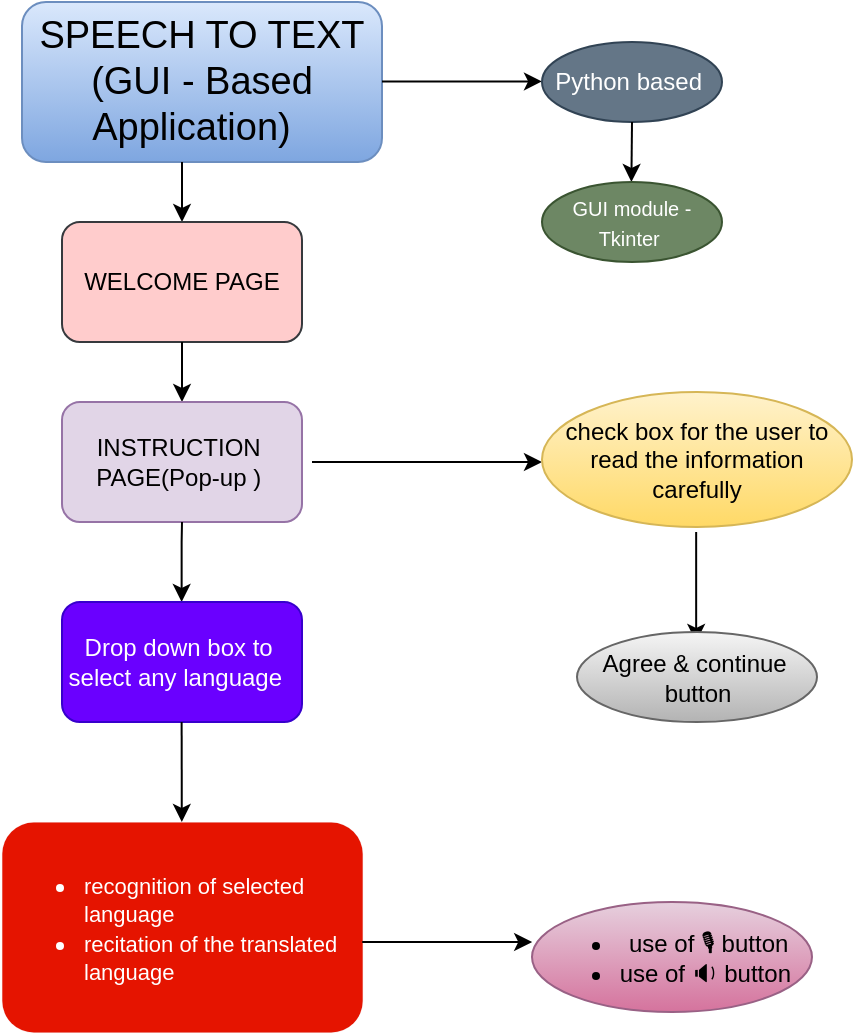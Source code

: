 <mxfile version="24.0.0" type="device">
  <diagram id="C5RBs43oDa-KdzZeNtuy" name="Page-1">
    <mxGraphModel dx="700" dy="371" grid="1" gridSize="5" guides="1" tooltips="1" connect="1" arrows="1" fold="1" page="1" pageScale="1" pageWidth="827" pageHeight="1169" math="0" shadow="0">
      <root>
        <mxCell id="WIyWlLk6GJQsqaUBKTNV-0" />
        <mxCell id="WIyWlLk6GJQsqaUBKTNV-1" parent="WIyWlLk6GJQsqaUBKTNV-0" />
        <mxCell id="t59Q7sE8g6zwbIQ1o6Hy-1" value="&lt;span style=&quot;font-size: 19px;&quot;&gt;SPEECH TO TEXT&lt;/span&gt;&lt;div&gt;&lt;span style=&quot;font-size: 19px;&quot;&gt;(GUI - Based Application)&amp;nbsp;&amp;nbsp;&lt;/span&gt;&lt;/div&gt;" style="rounded=1;whiteSpace=wrap;html=1;fillColor=#dae8fc;gradientColor=#7ea6e0;strokeColor=#6c8ebf;" vertex="1" parent="WIyWlLk6GJQsqaUBKTNV-1">
          <mxGeometry x="300" y="70" width="180" height="80" as="geometry" />
        </mxCell>
        <mxCell id="t59Q7sE8g6zwbIQ1o6Hy-2" value="" style="endArrow=classic;html=1;rounded=0;" edge="1" parent="WIyWlLk6GJQsqaUBKTNV-1" target="t59Q7sE8g6zwbIQ1o6Hy-4">
          <mxGeometry width="50" height="50" relative="1" as="geometry">
            <mxPoint x="380" y="150" as="sourcePoint" />
            <mxPoint x="380" y="210.258" as="targetPoint" />
          </mxGeometry>
        </mxCell>
        <mxCell id="t59Q7sE8g6zwbIQ1o6Hy-4" value="&lt;div&gt;WELCOME PAGE&lt;/div&gt;" style="rounded=1;whiteSpace=wrap;html=1;fillColor=#ffcccc;strokeColor=#36393d;" vertex="1" parent="WIyWlLk6GJQsqaUBKTNV-1">
          <mxGeometry x="320" y="179.998" width="120" height="60" as="geometry" />
        </mxCell>
        <mxCell id="t59Q7sE8g6zwbIQ1o6Hy-6" value="" style="endArrow=classic;html=1;rounded=0;entryX=0.5;entryY=0;entryDx=0;entryDy=0;exitX=0.5;exitY=1;exitDx=0;exitDy=0;" edge="1" parent="WIyWlLk6GJQsqaUBKTNV-1" source="t59Q7sE8g6zwbIQ1o6Hy-4" target="t59Q7sE8g6zwbIQ1o6Hy-7">
          <mxGeometry width="50" height="50" relative="1" as="geometry">
            <mxPoint x="379.82" y="240.26" as="sourcePoint" />
            <mxPoint x="379.82" y="260" as="targetPoint" />
          </mxGeometry>
        </mxCell>
        <mxCell id="t59Q7sE8g6zwbIQ1o6Hy-7" value="&lt;div&gt;&lt;br&gt;&lt;/div&gt;INSTRUCTION&amp;nbsp;&lt;div&gt;PAGE(Pop-up )&amp;nbsp;&lt;/div&gt;&lt;div&gt;&lt;br&gt;&lt;/div&gt;" style="rounded=1;whiteSpace=wrap;html=1;fillColor=#e1d5e7;strokeColor=#9673a6;" vertex="1" parent="WIyWlLk6GJQsqaUBKTNV-1">
          <mxGeometry x="320" y="270" width="120" height="60" as="geometry" />
        </mxCell>
        <mxCell id="t59Q7sE8g6zwbIQ1o6Hy-8" value="" style="endArrow=classic;html=1;rounded=0;" edge="1" parent="WIyWlLk6GJQsqaUBKTNV-1">
          <mxGeometry width="50" height="50" relative="1" as="geometry">
            <mxPoint x="380" y="330" as="sourcePoint" />
            <mxPoint x="379.82" y="370" as="targetPoint" />
            <Array as="points">
              <mxPoint x="379.82" y="340" />
            </Array>
          </mxGeometry>
        </mxCell>
        <mxCell id="t59Q7sE8g6zwbIQ1o6Hy-12" value="&lt;div&gt;&lt;span style=&quot;background-color: initial;&quot;&gt;Drop down box to&amp;nbsp;&lt;/span&gt;&lt;br&gt;&lt;/div&gt;&lt;div&gt;select any language&amp;nbsp;&amp;nbsp;&lt;/div&gt;" style="rounded=1;whiteSpace=wrap;html=1;align=center;fillColor=#6a00ff;fontColor=#ffffff;strokeColor=#3700CC;" vertex="1" parent="WIyWlLk6GJQsqaUBKTNV-1">
          <mxGeometry x="320" y="370" width="120" height="60" as="geometry" />
        </mxCell>
        <mxCell id="t59Q7sE8g6zwbIQ1o6Hy-13" value="" style="endArrow=classic;html=1;rounded=0;" edge="1" parent="WIyWlLk6GJQsqaUBKTNV-1" target="t59Q7sE8g6zwbIQ1o6Hy-14">
          <mxGeometry width="50" height="50" relative="1" as="geometry">
            <mxPoint x="379.82" y="430" as="sourcePoint" />
            <mxPoint x="379.82" y="490.291" as="targetPoint" />
          </mxGeometry>
        </mxCell>
        <mxCell id="t59Q7sE8g6zwbIQ1o6Hy-14" value="&lt;div&gt;&lt;div style=&quot;text-align: left;&quot;&gt;&lt;ul&gt;&lt;li&gt;&lt;span style=&quot;font-size: 11px;&quot;&gt;recognition of selected language&amp;nbsp;&lt;/span&gt;&lt;/li&gt;&lt;li&gt;&lt;span style=&quot;font-size: 11px;&quot;&gt;recitation of the translated language&amp;nbsp;&lt;/span&gt;&lt;/li&gt;&lt;/ul&gt;&lt;/div&gt;&lt;/div&gt;" style="rounded=1;whiteSpace=wrap;html=1;strokeWidth=0;fillColor=#e51400;fontColor=#ffffff;strokeColor=#B20000;" vertex="1" parent="WIyWlLk6GJQsqaUBKTNV-1">
          <mxGeometry x="289.91" y="480" width="180.18" height="105" as="geometry" />
        </mxCell>
        <mxCell id="t59Q7sE8g6zwbIQ1o6Hy-15" value="" style="endArrow=classic;html=1;rounded=0;" edge="1" parent="WIyWlLk6GJQsqaUBKTNV-1">
          <mxGeometry width="50" height="50" relative="1" as="geometry">
            <mxPoint x="480" y="109.71" as="sourcePoint" />
            <mxPoint x="560" y="109.71" as="targetPoint" />
          </mxGeometry>
        </mxCell>
        <mxCell id="t59Q7sE8g6zwbIQ1o6Hy-16" value="Python based&amp;nbsp;" style="ellipse;whiteSpace=wrap;html=1;fillColor=#647687;fontColor=#ffffff;strokeColor=#314354;" vertex="1" parent="WIyWlLk6GJQsqaUBKTNV-1">
          <mxGeometry x="560" y="90" width="90" height="40" as="geometry" />
        </mxCell>
        <mxCell id="t59Q7sE8g6zwbIQ1o6Hy-17" value="" style="endArrow=classic;html=1;rounded=0;" edge="1" parent="WIyWlLk6GJQsqaUBKTNV-1">
          <mxGeometry width="50" height="50" relative="1" as="geometry">
            <mxPoint x="605" y="130" as="sourcePoint" />
            <mxPoint x="604.71" y="160" as="targetPoint" />
            <Array as="points" />
          </mxGeometry>
        </mxCell>
        <mxCell id="t59Q7sE8g6zwbIQ1o6Hy-18" value="&lt;font style=&quot;font-size: 10px;&quot;&gt;GUI module - Tkinter&amp;nbsp;&lt;/font&gt;" style="ellipse;whiteSpace=wrap;html=1;fillColor=#6d8764;fontColor=#ffffff;strokeColor=#3A5431;" vertex="1" parent="WIyWlLk6GJQsqaUBKTNV-1">
          <mxGeometry x="560" y="160" width="90" height="40" as="geometry" />
        </mxCell>
        <mxCell id="t59Q7sE8g6zwbIQ1o6Hy-19" style="edgeStyle=orthogonalEdgeStyle;rounded=0;orthogonalLoop=1;jettySize=auto;html=1;exitX=0.5;exitY=1;exitDx=0;exitDy=0;" edge="1" parent="WIyWlLk6GJQsqaUBKTNV-1" source="t59Q7sE8g6zwbIQ1o6Hy-16" target="t59Q7sE8g6zwbIQ1o6Hy-16">
          <mxGeometry relative="1" as="geometry" />
        </mxCell>
        <mxCell id="t59Q7sE8g6zwbIQ1o6Hy-21" value="" style="endArrow=classic;html=1;rounded=0;" edge="1" parent="WIyWlLk6GJQsqaUBKTNV-1">
          <mxGeometry width="50" height="50" relative="1" as="geometry">
            <mxPoint x="445" y="300" as="sourcePoint" />
            <mxPoint x="560" y="300" as="targetPoint" />
          </mxGeometry>
        </mxCell>
        <mxCell id="t59Q7sE8g6zwbIQ1o6Hy-22" value="check box for the user to read the information carefully" style="ellipse;whiteSpace=wrap;html=1;fillColor=#fff2cc;strokeColor=#d6b656;gradientColor=#ffd966;" vertex="1" parent="WIyWlLk6GJQsqaUBKTNV-1">
          <mxGeometry x="560" y="265" width="155" height="67.5" as="geometry" />
        </mxCell>
        <mxCell id="t59Q7sE8g6zwbIQ1o6Hy-23" value="" style="endArrow=classic;html=1;rounded=0;" edge="1" parent="WIyWlLk6GJQsqaUBKTNV-1">
          <mxGeometry width="50" height="50" relative="1" as="geometry">
            <mxPoint x="637.08" y="335" as="sourcePoint" />
            <mxPoint x="637.08" y="390" as="targetPoint" />
          </mxGeometry>
        </mxCell>
        <mxCell id="t59Q7sE8g6zwbIQ1o6Hy-24" value="Agree &amp;amp; continue&amp;nbsp;&lt;div&gt;button&lt;/div&gt;" style="ellipse;whiteSpace=wrap;html=1;fillColor=#f5f5f5;gradientColor=#b3b3b3;strokeColor=#666666;" vertex="1" parent="WIyWlLk6GJQsqaUBKTNV-1">
          <mxGeometry x="577.5" y="385" width="120" height="45" as="geometry" />
        </mxCell>
        <mxCell id="t59Q7sE8g6zwbIQ1o6Hy-25" value="" style="endArrow=classic;html=1;rounded=0;" edge="1" parent="WIyWlLk6GJQsqaUBKTNV-1">
          <mxGeometry width="50" height="50" relative="1" as="geometry">
            <mxPoint x="470.09" y="540" as="sourcePoint" />
            <mxPoint x="555.09" y="540" as="targetPoint" />
          </mxGeometry>
        </mxCell>
        <mxCell id="t59Q7sE8g6zwbIQ1o6Hy-26" value="&lt;ul&gt;&lt;li&gt;use of&amp;nbsp;🎙️ button&amp;nbsp;&lt;/li&gt;&lt;li&gt;use of&amp;nbsp;🔉 button&amp;nbsp;&amp;nbsp;&lt;/li&gt;&lt;/ul&gt;" style="ellipse;whiteSpace=wrap;html=1;fillColor=#e6d0de;gradientColor=#d5739d;strokeColor=#996185;" vertex="1" parent="WIyWlLk6GJQsqaUBKTNV-1">
          <mxGeometry x="555" y="520" width="140" height="55" as="geometry" />
        </mxCell>
      </root>
    </mxGraphModel>
  </diagram>
</mxfile>
